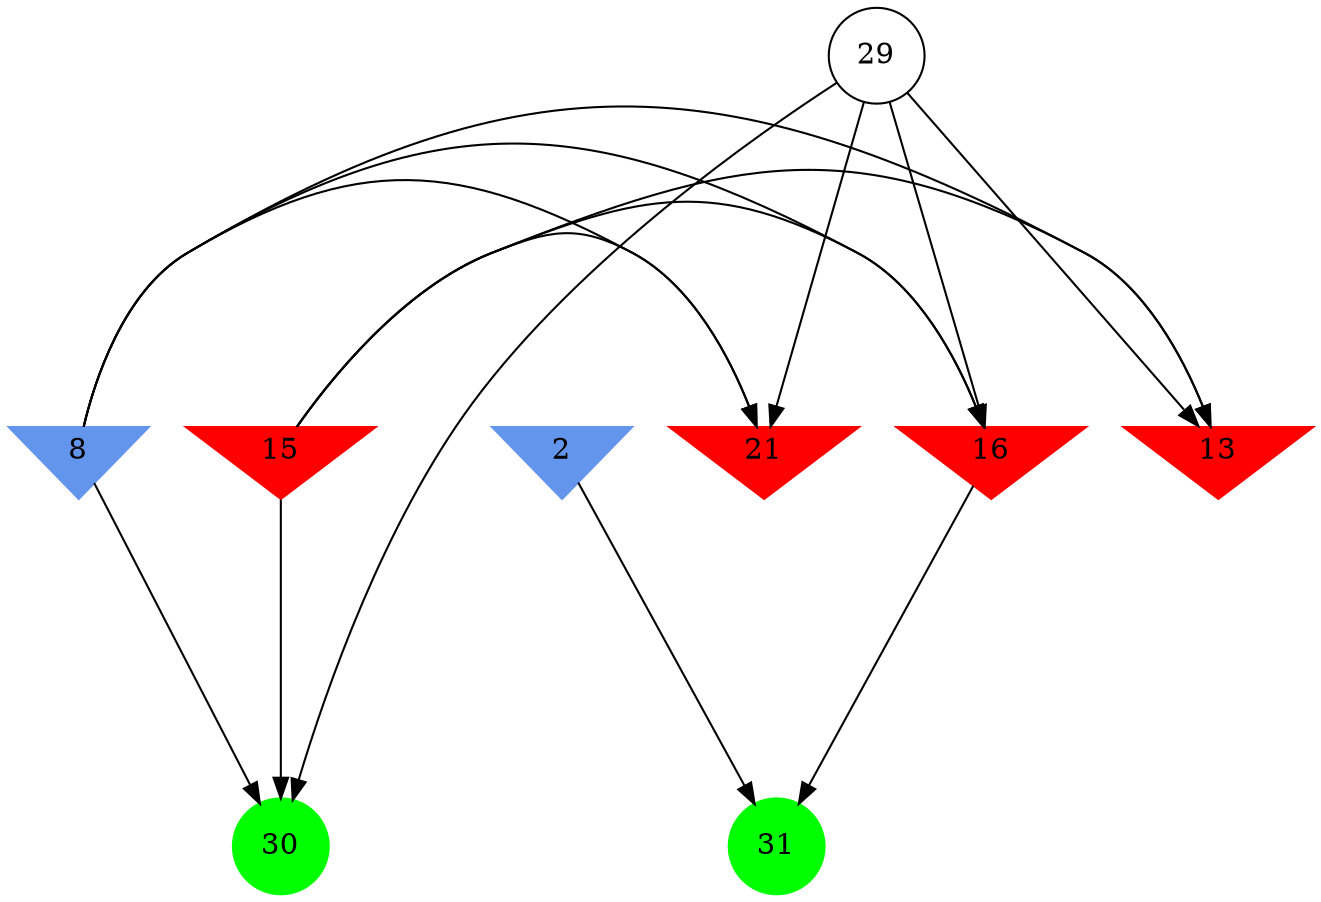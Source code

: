 digraph brain {
	ranksep=2.0;
	2 [shape=invtriangle,style=filled,color=cornflowerblue];
	8 [shape=invtriangle,style=filled,color=cornflowerblue];
	13 [shape=invtriangle,style=filled,color=red];
	15 [shape=invtriangle,style=filled,color=red];
	16 [shape=invtriangle,style=filled,color=red];
	21 [shape=invtriangle,style=filled,color=red];
	29 [shape=circle,color=black];
	30 [shape=circle,style=filled,color=green];
	31 [shape=circle,style=filled,color=green];
	29	->	16;
	29	->	30;
	29	->	21;
	29	->	13;
	15	->	16;
	15	->	30;
	15	->	21;
	15	->	13;
	8	->	16;
	8	->	30;
	8	->	21;
	8	->	13;
	16	->	31;
	2	->	31;
	{ rank=same; 2; 8; 13; 15; 16; 21; }
	{ rank=same; 29; }
	{ rank=same; 30; 31; }
}
